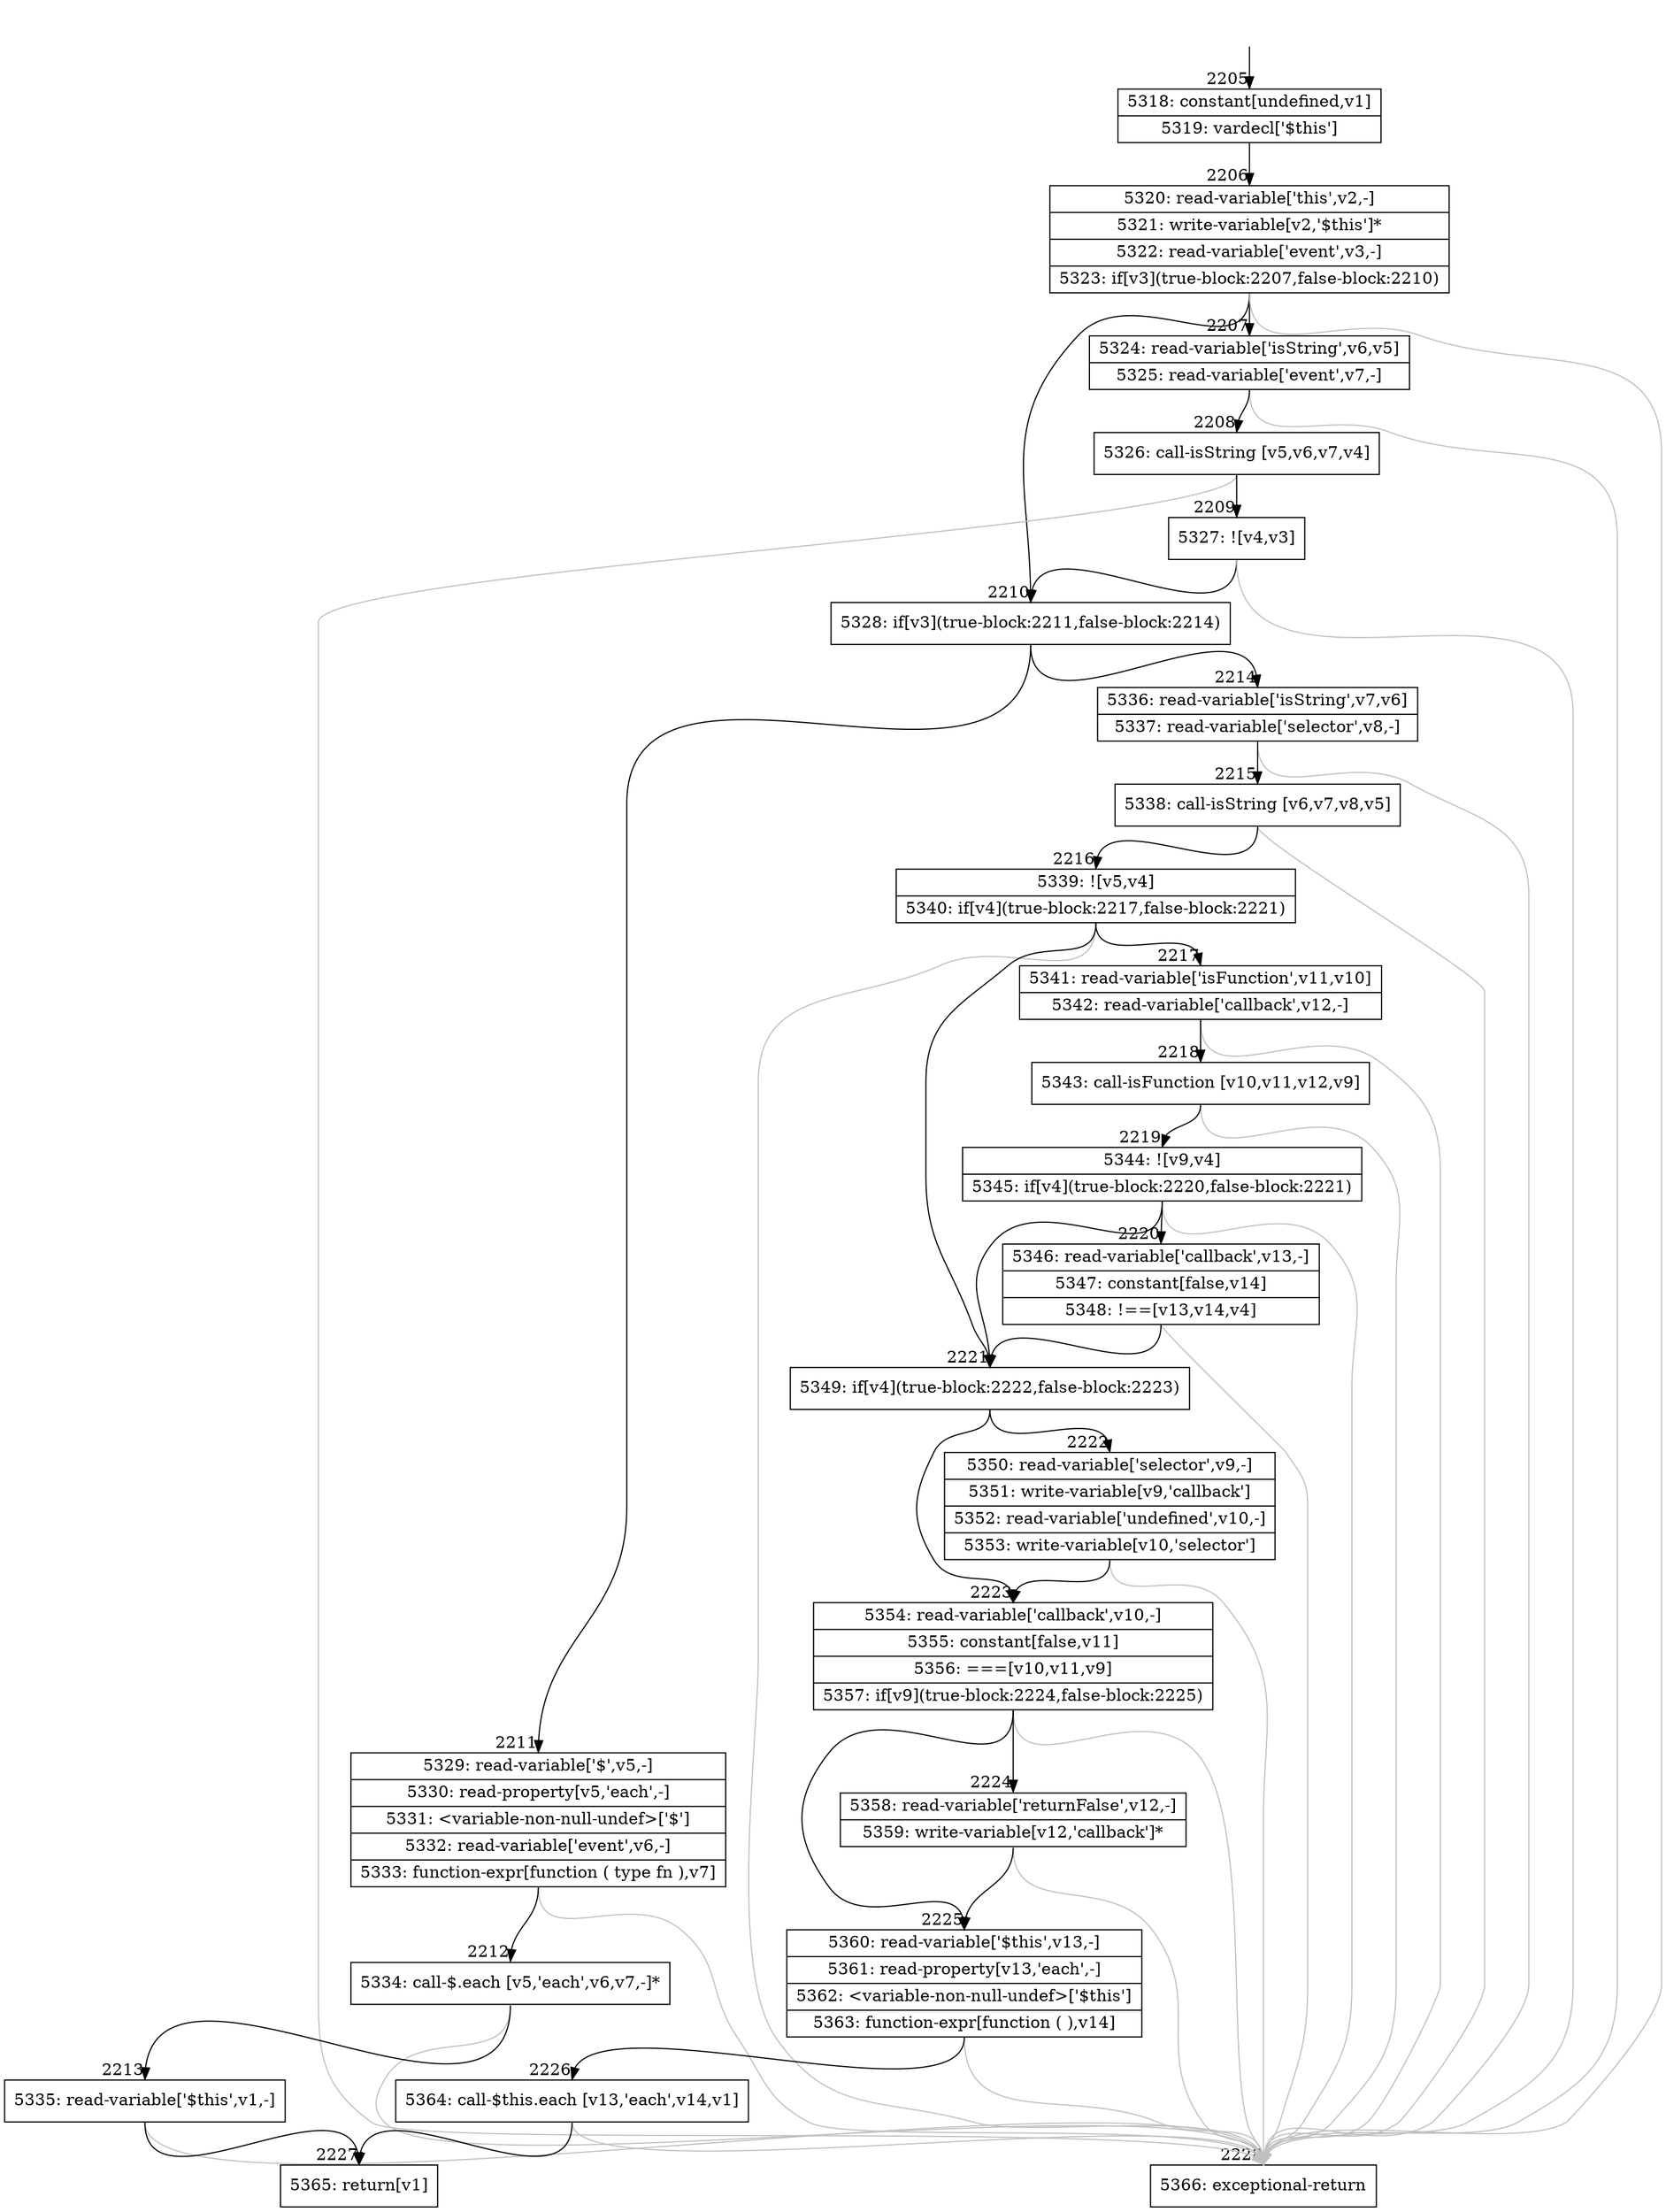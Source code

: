 digraph {
rankdir="TD"
BB_entry200[shape=none,label=""];
BB_entry200 -> BB2205 [tailport=s, headport=n, headlabel="    2205"]
BB2205 [shape=record label="{5318: constant[undefined,v1]|5319: vardecl['$this']}" ] 
BB2205 -> BB2206 [tailport=s, headport=n, headlabel="      2206"]
BB2206 [shape=record label="{5320: read-variable['this',v2,-]|5321: write-variable[v2,'$this']*|5322: read-variable['event',v3,-]|5323: if[v3](true-block:2207,false-block:2210)}" ] 
BB2206 -> BB2210 [tailport=s, headport=n, headlabel="      2210"]
BB2206 -> BB2207 [tailport=s, headport=n, headlabel="      2207"]
BB2206 -> BB2228 [tailport=s, headport=n, color=gray, headlabel="      2228"]
BB2207 [shape=record label="{5324: read-variable['isString',v6,v5]|5325: read-variable['event',v7,-]}" ] 
BB2207 -> BB2208 [tailport=s, headport=n, headlabel="      2208"]
BB2207 -> BB2228 [tailport=s, headport=n, color=gray]
BB2208 [shape=record label="{5326: call-isString [v5,v6,v7,v4]}" ] 
BB2208 -> BB2209 [tailport=s, headport=n, headlabel="      2209"]
BB2208 -> BB2228 [tailport=s, headport=n, color=gray]
BB2209 [shape=record label="{5327: ![v4,v3]}" ] 
BB2209 -> BB2210 [tailport=s, headport=n]
BB2209 -> BB2228 [tailport=s, headport=n, color=gray]
BB2210 [shape=record label="{5328: if[v3](true-block:2211,false-block:2214)}" ] 
BB2210 -> BB2211 [tailport=s, headport=n, headlabel="      2211"]
BB2210 -> BB2214 [tailport=s, headport=n, headlabel="      2214"]
BB2211 [shape=record label="{5329: read-variable['$',v5,-]|5330: read-property[v5,'each',-]|5331: \<variable-non-null-undef\>['$']|5332: read-variable['event',v6,-]|5333: function-expr[function ( type fn ),v7]}" ] 
BB2211 -> BB2212 [tailport=s, headport=n, headlabel="      2212"]
BB2211 -> BB2228 [tailport=s, headport=n, color=gray]
BB2212 [shape=record label="{5334: call-$.each [v5,'each',v6,v7,-]*}" ] 
BB2212 -> BB2213 [tailport=s, headport=n, headlabel="      2213"]
BB2212 -> BB2228 [tailport=s, headport=n, color=gray]
BB2213 [shape=record label="{5335: read-variable['$this',v1,-]}" ] 
BB2213 -> BB2227 [tailport=s, headport=n, headlabel="      2227"]
BB2213 -> BB2228 [tailport=s, headport=n, color=gray]
BB2214 [shape=record label="{5336: read-variable['isString',v7,v6]|5337: read-variable['selector',v8,-]}" ] 
BB2214 -> BB2215 [tailport=s, headport=n, headlabel="      2215"]
BB2214 -> BB2228 [tailport=s, headport=n, color=gray]
BB2215 [shape=record label="{5338: call-isString [v6,v7,v8,v5]}" ] 
BB2215 -> BB2216 [tailport=s, headport=n, headlabel="      2216"]
BB2215 -> BB2228 [tailport=s, headport=n, color=gray]
BB2216 [shape=record label="{5339: ![v5,v4]|5340: if[v4](true-block:2217,false-block:2221)}" ] 
BB2216 -> BB2221 [tailport=s, headport=n, headlabel="      2221"]
BB2216 -> BB2217 [tailport=s, headport=n, headlabel="      2217"]
BB2216 -> BB2228 [tailport=s, headport=n, color=gray]
BB2217 [shape=record label="{5341: read-variable['isFunction',v11,v10]|5342: read-variable['callback',v12,-]}" ] 
BB2217 -> BB2218 [tailport=s, headport=n, headlabel="      2218"]
BB2217 -> BB2228 [tailport=s, headport=n, color=gray]
BB2218 [shape=record label="{5343: call-isFunction [v10,v11,v12,v9]}" ] 
BB2218 -> BB2219 [tailport=s, headport=n, headlabel="      2219"]
BB2218 -> BB2228 [tailport=s, headport=n, color=gray]
BB2219 [shape=record label="{5344: ![v9,v4]|5345: if[v4](true-block:2220,false-block:2221)}" ] 
BB2219 -> BB2221 [tailport=s, headport=n]
BB2219 -> BB2220 [tailport=s, headport=n, headlabel="      2220"]
BB2219 -> BB2228 [tailport=s, headport=n, color=gray]
BB2220 [shape=record label="{5346: read-variable['callback',v13,-]|5347: constant[false,v14]|5348: !==[v13,v14,v4]}" ] 
BB2220 -> BB2221 [tailport=s, headport=n]
BB2220 -> BB2228 [tailport=s, headport=n, color=gray]
BB2221 [shape=record label="{5349: if[v4](true-block:2222,false-block:2223)}" ] 
BB2221 -> BB2222 [tailport=s, headport=n, headlabel="      2222"]
BB2221 -> BB2223 [tailport=s, headport=n, headlabel="      2223"]
BB2222 [shape=record label="{5350: read-variable['selector',v9,-]|5351: write-variable[v9,'callback']|5352: read-variable['undefined',v10,-]|5353: write-variable[v10,'selector']}" ] 
BB2222 -> BB2223 [tailport=s, headport=n]
BB2222 -> BB2228 [tailport=s, headport=n, color=gray]
BB2223 [shape=record label="{5354: read-variable['callback',v10,-]|5355: constant[false,v11]|5356: ===[v10,v11,v9]|5357: if[v9](true-block:2224,false-block:2225)}" ] 
BB2223 -> BB2224 [tailport=s, headport=n, headlabel="      2224"]
BB2223 -> BB2225 [tailport=s, headport=n, headlabel="      2225"]
BB2223 -> BB2228 [tailport=s, headport=n, color=gray]
BB2224 [shape=record label="{5358: read-variable['returnFalse',v12,-]|5359: write-variable[v12,'callback']*}" ] 
BB2224 -> BB2225 [tailport=s, headport=n]
BB2224 -> BB2228 [tailport=s, headport=n, color=gray]
BB2225 [shape=record label="{5360: read-variable['$this',v13,-]|5361: read-property[v13,'each',-]|5362: \<variable-non-null-undef\>['$this']|5363: function-expr[function ( ),v14]}" ] 
BB2225 -> BB2226 [tailport=s, headport=n, headlabel="      2226"]
BB2225 -> BB2228 [tailport=s, headport=n, color=gray]
BB2226 [shape=record label="{5364: call-$this.each [v13,'each',v14,v1]}" ] 
BB2226 -> BB2227 [tailport=s, headport=n]
BB2226 -> BB2228 [tailport=s, headport=n, color=gray]
BB2227 [shape=record label="{5365: return[v1]}" ] 
BB2228 [shape=record label="{5366: exceptional-return}" ] 
//#$~ 1104
}

